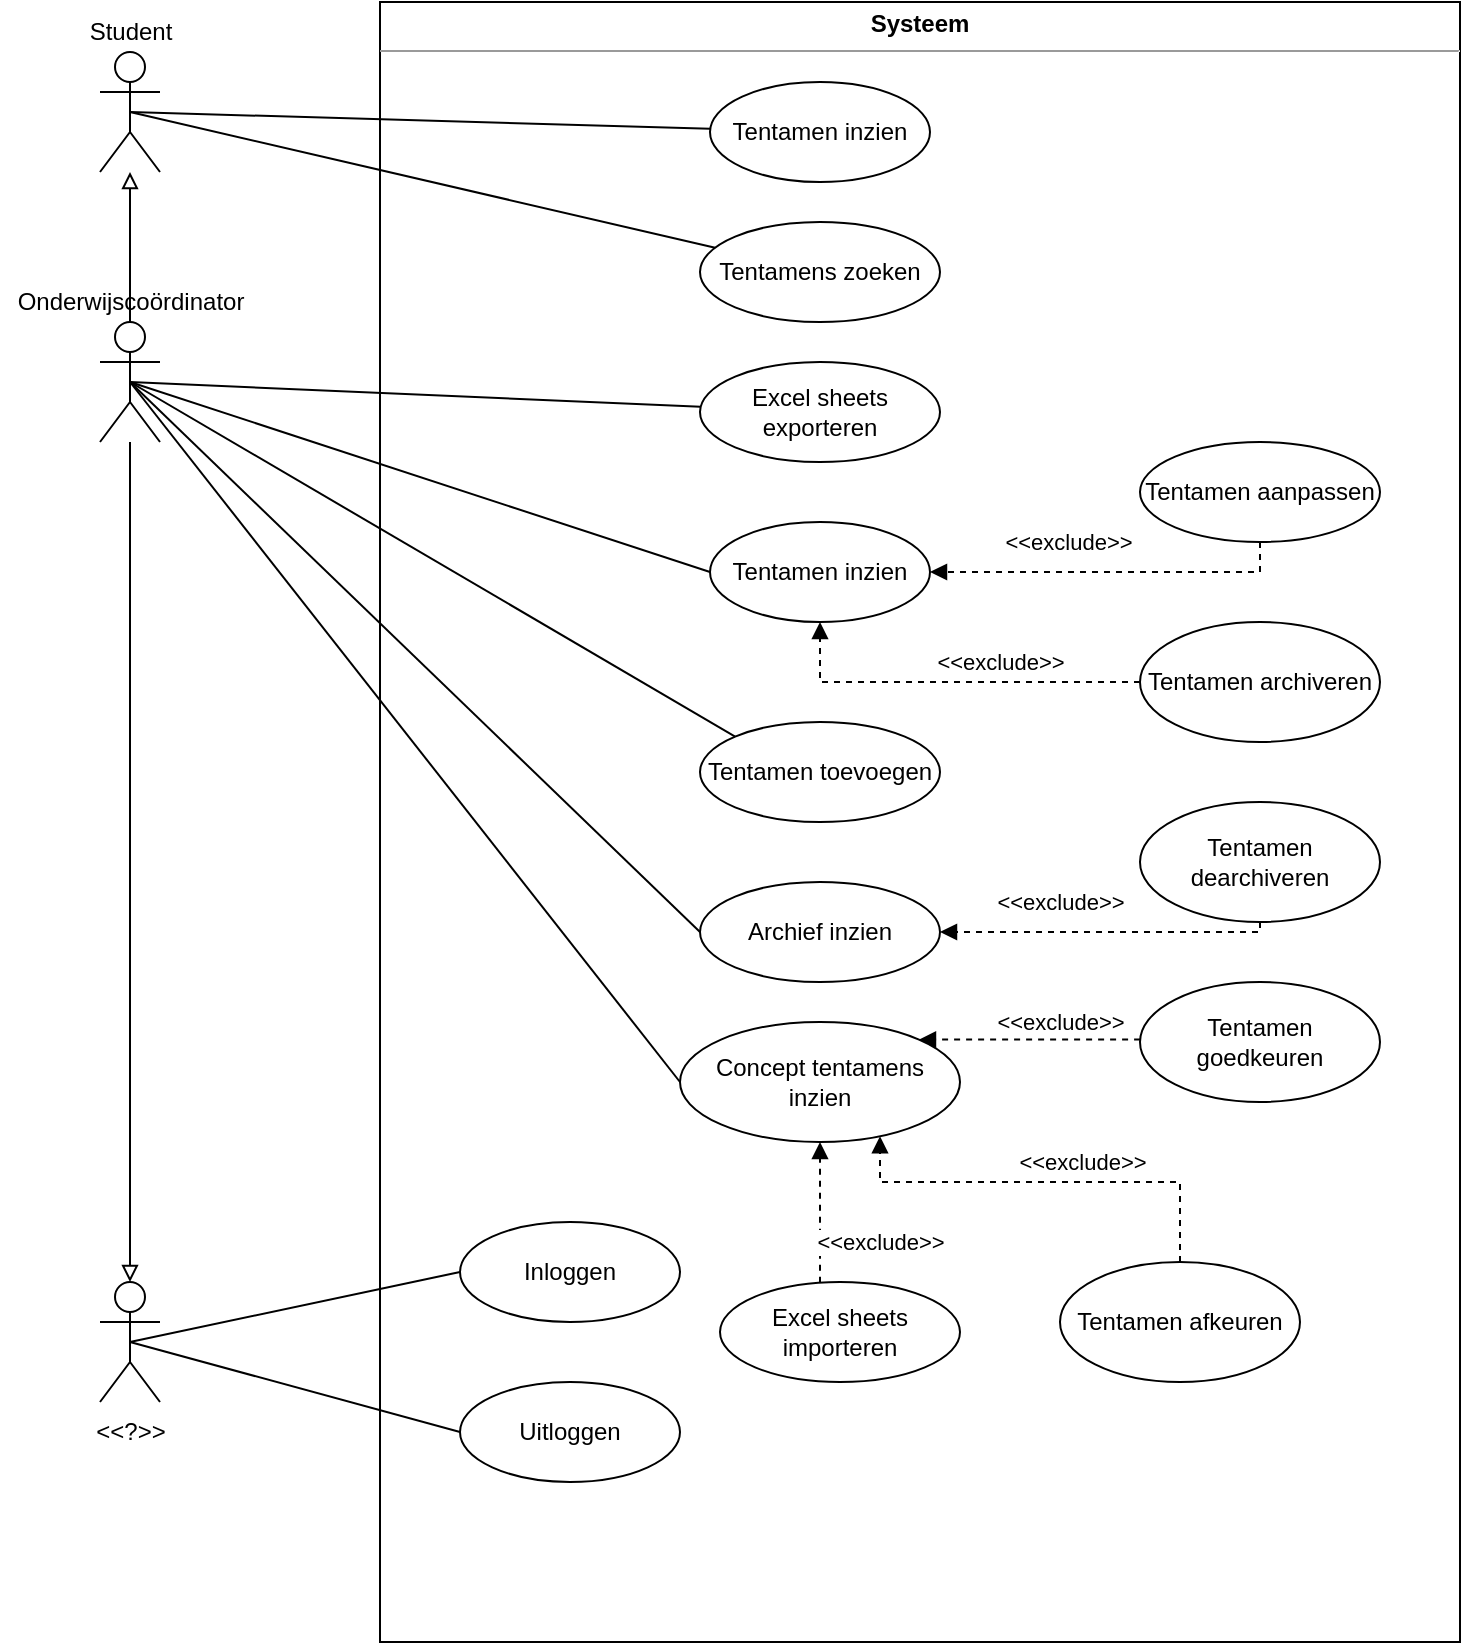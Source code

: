 <mxfile version="17.4.0" type="device"><diagram id="egBLNL8G0-vZkhJTk7WF" name="Page-1"><mxGraphModel dx="1422" dy="780" grid="1" gridSize="10" guides="1" tooltips="1" connect="1" arrows="1" fold="1" page="1" pageScale="1" pageWidth="827" pageHeight="1169" math="0" shadow="0"><root><mxCell id="0"/><mxCell id="1" parent="0"/><mxCell id="jblPgzvekUfM-D6LdHDq-1" value="&lt;p style=&quot;margin: 0px ; margin-top: 4px ; text-align: center&quot;&gt;&lt;b&gt;Systeem&lt;/b&gt;&lt;br&gt;&lt;/p&gt;&lt;hr size=&quot;1&quot;&gt;&lt;div style=&quot;height: 2px&quot;&gt;&lt;/div&gt;" style="verticalAlign=top;align=left;overflow=fill;fontSize=12;fontFamily=Helvetica;html=1;" parent="1" vertex="1"><mxGeometry x="230" y="70" width="540" height="820" as="geometry"/></mxCell><mxCell id="jblPgzvekUfM-D6LdHDq-3" value="" style="shape=umlActor;verticalLabelPosition=bottom;verticalAlign=top;html=1;" parent="1" vertex="1"><mxGeometry x="90" y="95" width="30" height="60" as="geometry"/></mxCell><mxCell id="iEPZ-_ATwcjxbXE6GCR0-3" style="edgeStyle=orthogonalEdgeStyle;rounded=0;orthogonalLoop=1;jettySize=auto;html=1;endArrow=block;endFill=0;" edge="1" parent="1" source="jblPgzvekUfM-D6LdHDq-2" target="jblPgzvekUfM-D6LdHDq-3"><mxGeometry relative="1" as="geometry"/></mxCell><mxCell id="iEPZ-_ATwcjxbXE6GCR0-7" style="edgeStyle=orthogonalEdgeStyle;rounded=0;orthogonalLoop=1;jettySize=auto;html=1;endArrow=block;endFill=0;" edge="1" parent="1" source="jblPgzvekUfM-D6LdHDq-2" target="iEPZ-_ATwcjxbXE6GCR0-5"><mxGeometry relative="1" as="geometry"/></mxCell><mxCell id="jblPgzvekUfM-D6LdHDq-2" value="" style="shape=umlActor;verticalLabelPosition=bottom;verticalAlign=top;html=1;" parent="1" vertex="1"><mxGeometry x="90" y="230" width="30" height="60" as="geometry"/></mxCell><mxCell id="jblPgzvekUfM-D6LdHDq-5" value="Inloggen" style="ellipse;whiteSpace=wrap;html=1;" parent="1" vertex="1"><mxGeometry x="270" y="680" width="110" height="50" as="geometry"/></mxCell><mxCell id="jblPgzvekUfM-D6LdHDq-6" value="Uitloggen" style="ellipse;whiteSpace=wrap;html=1;" parent="1" vertex="1"><mxGeometry x="270" y="760" width="110" height="50" as="geometry"/></mxCell><mxCell id="jblPgzvekUfM-D6LdHDq-9" value="Tentamen inzien" style="ellipse;whiteSpace=wrap;html=1;" parent="1" vertex="1"><mxGeometry x="395" y="110" width="110" height="50" as="geometry"/></mxCell><mxCell id="jblPgzvekUfM-D6LdHDq-10" value="Tentamens zoeken" style="ellipse;whiteSpace=wrap;html=1;" parent="1" vertex="1"><mxGeometry x="390" y="180" width="120" height="50" as="geometry"/></mxCell><mxCell id="iEPZ-_ATwcjxbXE6GCR0-27" style="edgeStyle=orthogonalEdgeStyle;rounded=0;orthogonalLoop=1;jettySize=auto;html=1;dashed=1;endArrow=block;endFill=1;" edge="1" parent="1" source="jblPgzvekUfM-D6LdHDq-11" target="iEPZ-_ATwcjxbXE6GCR0-17"><mxGeometry relative="1" as="geometry"><Array as="points"><mxPoint x="450" y="690"/><mxPoint x="450" y="690"/></Array></mxGeometry></mxCell><mxCell id="jblPgzvekUfM-D6LdHDq-11" value="Excel sheets importeren" style="ellipse;whiteSpace=wrap;html=1;" parent="1" vertex="1"><mxGeometry x="400" y="710" width="120" height="50" as="geometry"/></mxCell><mxCell id="jblPgzvekUfM-D6LdHDq-12" value="&lt;div&gt;Excel sheets exporteren&lt;/div&gt;" style="ellipse;whiteSpace=wrap;html=1;" parent="1" vertex="1"><mxGeometry x="390" y="250" width="120" height="50" as="geometry"/></mxCell><mxCell id="iEPZ-_ATwcjxbXE6GCR0-13" style="edgeStyle=orthogonalEdgeStyle;rounded=0;orthogonalLoop=1;jettySize=auto;html=1;entryX=0.5;entryY=1;entryDx=0;entryDy=0;endArrow=block;endFill=1;dashed=1;" edge="1" parent="1" source="jblPgzvekUfM-D6LdHDq-13" target="iEPZ-_ATwcjxbXE6GCR0-11"><mxGeometry relative="1" as="geometry"/></mxCell><mxCell id="jblPgzvekUfM-D6LdHDq-13" value="Tentamen archiveren" style="ellipse;whiteSpace=wrap;html=1;" parent="1" vertex="1"><mxGeometry x="610" y="380" width="120" height="60" as="geometry"/></mxCell><mxCell id="iEPZ-_ATwcjxbXE6GCR0-14" style="edgeStyle=orthogonalEdgeStyle;rounded=0;orthogonalLoop=1;jettySize=auto;html=1;endArrow=block;endFill=1;dashed=1;" edge="1" parent="1" source="jblPgzvekUfM-D6LdHDq-14" target="iEPZ-_ATwcjxbXE6GCR0-11"><mxGeometry relative="1" as="geometry"><Array as="points"><mxPoint x="670" y="355"/></Array></mxGeometry></mxCell><mxCell id="iEPZ-_ATwcjxbXE6GCR0-15" value="&amp;lt;&amp;lt;exclude&amp;gt;&amp;gt;" style="edgeLabel;html=1;align=center;verticalAlign=middle;resizable=0;points=[];" vertex="1" connectable="0" parent="iEPZ-_ATwcjxbXE6GCR0-14"><mxGeometry x="0.233" y="4" relative="1" as="geometry"><mxPoint y="-19" as="offset"/></mxGeometry></mxCell><mxCell id="jblPgzvekUfM-D6LdHDq-14" value="Tentamen aanpassen" style="ellipse;whiteSpace=wrap;html=1;" parent="1" vertex="1"><mxGeometry x="610" y="290" width="120" height="50" as="geometry"/></mxCell><mxCell id="jblPgzvekUfM-D6LdHDq-15" value="Tentamen toevoegen" style="ellipse;whiteSpace=wrap;html=1;" parent="1" vertex="1"><mxGeometry x="390" y="430" width="120" height="50" as="geometry"/></mxCell><mxCell id="jblPgzvekUfM-D6LdHDq-25" value="" style="endArrow=none;html=1;rounded=0;exitX=0.5;exitY=0.5;exitDx=0;exitDy=0;exitPerimeter=0;endFill=0;" parent="1" source="jblPgzvekUfM-D6LdHDq-3" target="jblPgzvekUfM-D6LdHDq-10" edge="1"><mxGeometry width="50" height="50" relative="1" as="geometry"><mxPoint x="105" y="270" as="sourcePoint"/><mxPoint x="170" y="520" as="targetPoint"/></mxGeometry></mxCell><mxCell id="jblPgzvekUfM-D6LdHDq-27" value="" style="endArrow=none;html=1;rounded=0;exitX=0.5;exitY=0.5;exitDx=0;exitDy=0;exitPerimeter=0;endFill=0;" parent="1" source="jblPgzvekUfM-D6LdHDq-3" target="jblPgzvekUfM-D6LdHDq-9" edge="1"><mxGeometry width="50" height="50" relative="1" as="geometry"><mxPoint x="775" y="310" as="sourcePoint"/><mxPoint x="503.146" y="338.833" as="targetPoint"/></mxGeometry></mxCell><mxCell id="jblPgzvekUfM-D6LdHDq-29" value="" style="endArrow=none;html=1;rounded=0;exitX=0.5;exitY=0.5;exitDx=0;exitDy=0;exitPerimeter=0;endFill=0;" parent="1" source="jblPgzvekUfM-D6LdHDq-2" target="jblPgzvekUfM-D6LdHDq-12" edge="1"><mxGeometry width="50" height="50" relative="1" as="geometry"><mxPoint x="105" y="270" as="sourcePoint"/><mxPoint x="403.07" y="397.118" as="targetPoint"/></mxGeometry></mxCell><mxCell id="jblPgzvekUfM-D6LdHDq-31" value="" style="endArrow=none;html=1;rounded=0;exitX=0.5;exitY=0.5;exitDx=0;exitDy=0;exitPerimeter=0;entryX=0;entryY=0;entryDx=0;entryDy=0;endFill=0;" parent="1" source="jblPgzvekUfM-D6LdHDq-2" target="jblPgzvekUfM-D6LdHDq-15" edge="1"><mxGeometry width="50" height="50" relative="1" as="geometry"><mxPoint x="105" y="270" as="sourcePoint"/><mxPoint x="418.293" y="532.613" as="targetPoint"/></mxGeometry></mxCell><mxCell id="jblPgzvekUfM-D6LdHDq-33" value="Onderwijscoördinator" style="text;html=1;align=center;verticalAlign=middle;resizable=0;points=[];autosize=1;strokeColor=none;fillColor=none;" parent="1" vertex="1"><mxGeometry x="40" y="210" width="130" height="20" as="geometry"/></mxCell><mxCell id="iEPZ-_ATwcjxbXE6GCR0-25" style="edgeStyle=orthogonalEdgeStyle;rounded=0;orthogonalLoop=1;jettySize=auto;html=1;dashed=1;endArrow=block;endFill=1;" edge="1" parent="1" source="v3_8GSpiP32GOnBxt7_4-1" target="iEPZ-_ATwcjxbXE6GCR0-23"><mxGeometry relative="1" as="geometry"><Array as="points"><mxPoint x="670" y="535"/></Array></mxGeometry></mxCell><mxCell id="iEPZ-_ATwcjxbXE6GCR0-26" value="&amp;lt;&amp;lt;exclude&amp;gt;&amp;gt;" style="edgeLabel;html=1;align=center;verticalAlign=middle;resizable=0;points=[];" vertex="1" connectable="0" parent="iEPZ-_ATwcjxbXE6GCR0-25"><mxGeometry x="0.297" y="-3" relative="1" as="geometry"><mxPoint x="2" y="-12" as="offset"/></mxGeometry></mxCell><mxCell id="v3_8GSpiP32GOnBxt7_4-1" value="Tentamen dearchiveren" style="ellipse;whiteSpace=wrap;html=1;" parent="1" vertex="1"><mxGeometry x="610" y="470" width="120" height="60" as="geometry"/></mxCell><mxCell id="iEPZ-_ATwcjxbXE6GCR0-19" style="edgeStyle=orthogonalEdgeStyle;rounded=0;orthogonalLoop=1;jettySize=auto;html=1;dashed=1;endArrow=block;endFill=1;entryX=1;entryY=0;entryDx=0;entryDy=0;" edge="1" parent="1" source="v3_8GSpiP32GOnBxt7_4-2" target="iEPZ-_ATwcjxbXE6GCR0-17"><mxGeometry relative="1" as="geometry"><Array as="points"><mxPoint x="670" y="589"/></Array></mxGeometry></mxCell><mxCell id="v3_8GSpiP32GOnBxt7_4-2" value="Tentamen goedkeuren" style="ellipse;whiteSpace=wrap;html=1;" parent="1" vertex="1"><mxGeometry x="610" y="560" width="120" height="60" as="geometry"/></mxCell><mxCell id="iEPZ-_ATwcjxbXE6GCR0-20" style="edgeStyle=orthogonalEdgeStyle;rounded=0;orthogonalLoop=1;jettySize=auto;html=1;dashed=1;endArrow=block;endFill=1;" edge="1" parent="1" source="iEPZ-_ATwcjxbXE6GCR0-1" target="iEPZ-_ATwcjxbXE6GCR0-17"><mxGeometry relative="1" as="geometry"><Array as="points"><mxPoint x="630" y="660"/><mxPoint x="480" y="660"/></Array></mxGeometry></mxCell><mxCell id="iEPZ-_ATwcjxbXE6GCR0-21" value="&amp;lt;&amp;lt;exclude&amp;gt;&amp;gt;" style="edgeLabel;html=1;align=center;verticalAlign=middle;resizable=0;points=[];" vertex="1" connectable="0" parent="iEPZ-_ATwcjxbXE6GCR0-20"><mxGeometry x="0.062" y="-2" relative="1" as="geometry"><mxPoint x="24" y="-8" as="offset"/></mxGeometry></mxCell><mxCell id="iEPZ-_ATwcjxbXE6GCR0-1" value="Tentamen afkeuren" style="ellipse;whiteSpace=wrap;html=1;" vertex="1" parent="1"><mxGeometry x="570" y="700" width="120" height="60" as="geometry"/></mxCell><mxCell id="iEPZ-_ATwcjxbXE6GCR0-4" value="Student" style="text;html=1;align=center;verticalAlign=middle;resizable=0;points=[];autosize=1;strokeColor=none;fillColor=none;" vertex="1" parent="1"><mxGeometry x="75" y="75" width="60" height="20" as="geometry"/></mxCell><mxCell id="iEPZ-_ATwcjxbXE6GCR0-5" value="" style="shape=umlActor;verticalLabelPosition=bottom;verticalAlign=top;html=1;" vertex="1" parent="1"><mxGeometry x="90" y="710" width="30" height="60" as="geometry"/></mxCell><mxCell id="iEPZ-_ATwcjxbXE6GCR0-6" value="&amp;lt;&amp;lt;?&amp;gt;&amp;gt;" style="text;html=1;align=center;verticalAlign=middle;resizable=0;points=[];autosize=1;strokeColor=none;fillColor=none;" vertex="1" parent="1"><mxGeometry x="80" y="775" width="50" height="20" as="geometry"/></mxCell><mxCell id="iEPZ-_ATwcjxbXE6GCR0-9" value="" style="endArrow=none;html=1;rounded=0;entryX=0;entryY=0.5;entryDx=0;entryDy=0;exitX=0.5;exitY=0.5;exitDx=0;exitDy=0;exitPerimeter=0;endFill=0;" edge="1" parent="1" source="iEPZ-_ATwcjxbXE6GCR0-5" target="jblPgzvekUfM-D6LdHDq-5"><mxGeometry width="50" height="50" relative="1" as="geometry"><mxPoint x="115" y="270" as="sourcePoint"/><mxPoint x="400" y="810" as="targetPoint"/></mxGeometry></mxCell><mxCell id="iEPZ-_ATwcjxbXE6GCR0-10" value="" style="endArrow=none;html=1;rounded=0;entryX=0;entryY=0.5;entryDx=0;entryDy=0;exitX=0.5;exitY=0.5;exitDx=0;exitDy=0;exitPerimeter=0;endFill=0;" edge="1" parent="1" source="iEPZ-_ATwcjxbXE6GCR0-5" target="jblPgzvekUfM-D6LdHDq-6"><mxGeometry width="50" height="50" relative="1" as="geometry"><mxPoint x="115" y="420" as="sourcePoint"/><mxPoint x="405" y="885" as="targetPoint"/></mxGeometry></mxCell><mxCell id="iEPZ-_ATwcjxbXE6GCR0-11" value="Tentamen inzien" style="ellipse;whiteSpace=wrap;html=1;" vertex="1" parent="1"><mxGeometry x="395" y="330" width="110" height="50" as="geometry"/></mxCell><mxCell id="iEPZ-_ATwcjxbXE6GCR0-12" value="" style="endArrow=none;html=1;rounded=0;exitX=0.5;exitY=0.5;exitDx=0;exitDy=0;exitPerimeter=0;entryX=0;entryY=0.5;entryDx=0;entryDy=0;endFill=0;" edge="1" parent="1" source="jblPgzvekUfM-D6LdHDq-2" target="iEPZ-_ATwcjxbXE6GCR0-11"><mxGeometry width="50" height="50" relative="1" as="geometry"><mxPoint x="115" y="270" as="sourcePoint"/><mxPoint x="408.353" y="342.275" as="targetPoint"/></mxGeometry></mxCell><mxCell id="iEPZ-_ATwcjxbXE6GCR0-16" value="&amp;lt;&amp;lt;exclude&amp;gt;&amp;gt;" style="edgeLabel;html=1;align=center;verticalAlign=middle;resizable=0;points=[];" vertex="1" connectable="0" parent="1"><mxGeometry x="540" y="400" as="geometry"/></mxCell><mxCell id="iEPZ-_ATwcjxbXE6GCR0-17" value="Concept tentamens inzien" style="ellipse;whiteSpace=wrap;html=1;" vertex="1" parent="1"><mxGeometry x="380" y="580" width="140" height="60" as="geometry"/></mxCell><mxCell id="iEPZ-_ATwcjxbXE6GCR0-18" value="" style="endArrow=none;html=1;rounded=0;exitX=0.5;exitY=0.5;exitDx=0;exitDy=0;exitPerimeter=0;endFill=0;entryX=0;entryY=0.5;entryDx=0;entryDy=0;" edge="1" parent="1" source="jblPgzvekUfM-D6LdHDq-2" target="iEPZ-_ATwcjxbXE6GCR0-17"><mxGeometry width="50" height="50" relative="1" as="geometry"><mxPoint x="115" y="270" as="sourcePoint"/><mxPoint x="400" y="610" as="targetPoint"/></mxGeometry></mxCell><mxCell id="iEPZ-_ATwcjxbXE6GCR0-22" value="&amp;lt;&amp;lt;exclude&amp;gt;&amp;gt;" style="edgeLabel;html=1;align=center;verticalAlign=middle;resizable=0;points=[];" vertex="1" connectable="0" parent="1"><mxGeometry x="570.001" y="580" as="geometry"/></mxCell><mxCell id="iEPZ-_ATwcjxbXE6GCR0-23" value="Archief inzien" style="ellipse;whiteSpace=wrap;html=1;" vertex="1" parent="1"><mxGeometry x="390" y="510" width="120" height="50" as="geometry"/></mxCell><mxCell id="iEPZ-_ATwcjxbXE6GCR0-24" value="" style="endArrow=none;html=1;rounded=0;exitX=0.5;exitY=0.5;exitDx=0;exitDy=0;exitPerimeter=0;entryX=0;entryY=0.5;entryDx=0;entryDy=0;endFill=0;" edge="1" parent="1" source="jblPgzvekUfM-D6LdHDq-2" target="iEPZ-_ATwcjxbXE6GCR0-23"><mxGeometry width="50" height="50" relative="1" as="geometry"><mxPoint x="115" y="270" as="sourcePoint"/><mxPoint x="417.574" y="517.322" as="targetPoint"/></mxGeometry></mxCell><mxCell id="iEPZ-_ATwcjxbXE6GCR0-28" value="&amp;lt;&amp;lt;exclude&amp;gt;&amp;gt;" style="edgeLabel;html=1;align=center;verticalAlign=middle;resizable=0;points=[];" vertex="1" connectable="0" parent="1"><mxGeometry x="480" y="690" as="geometry"/></mxCell></root></mxGraphModel></diagram></mxfile>